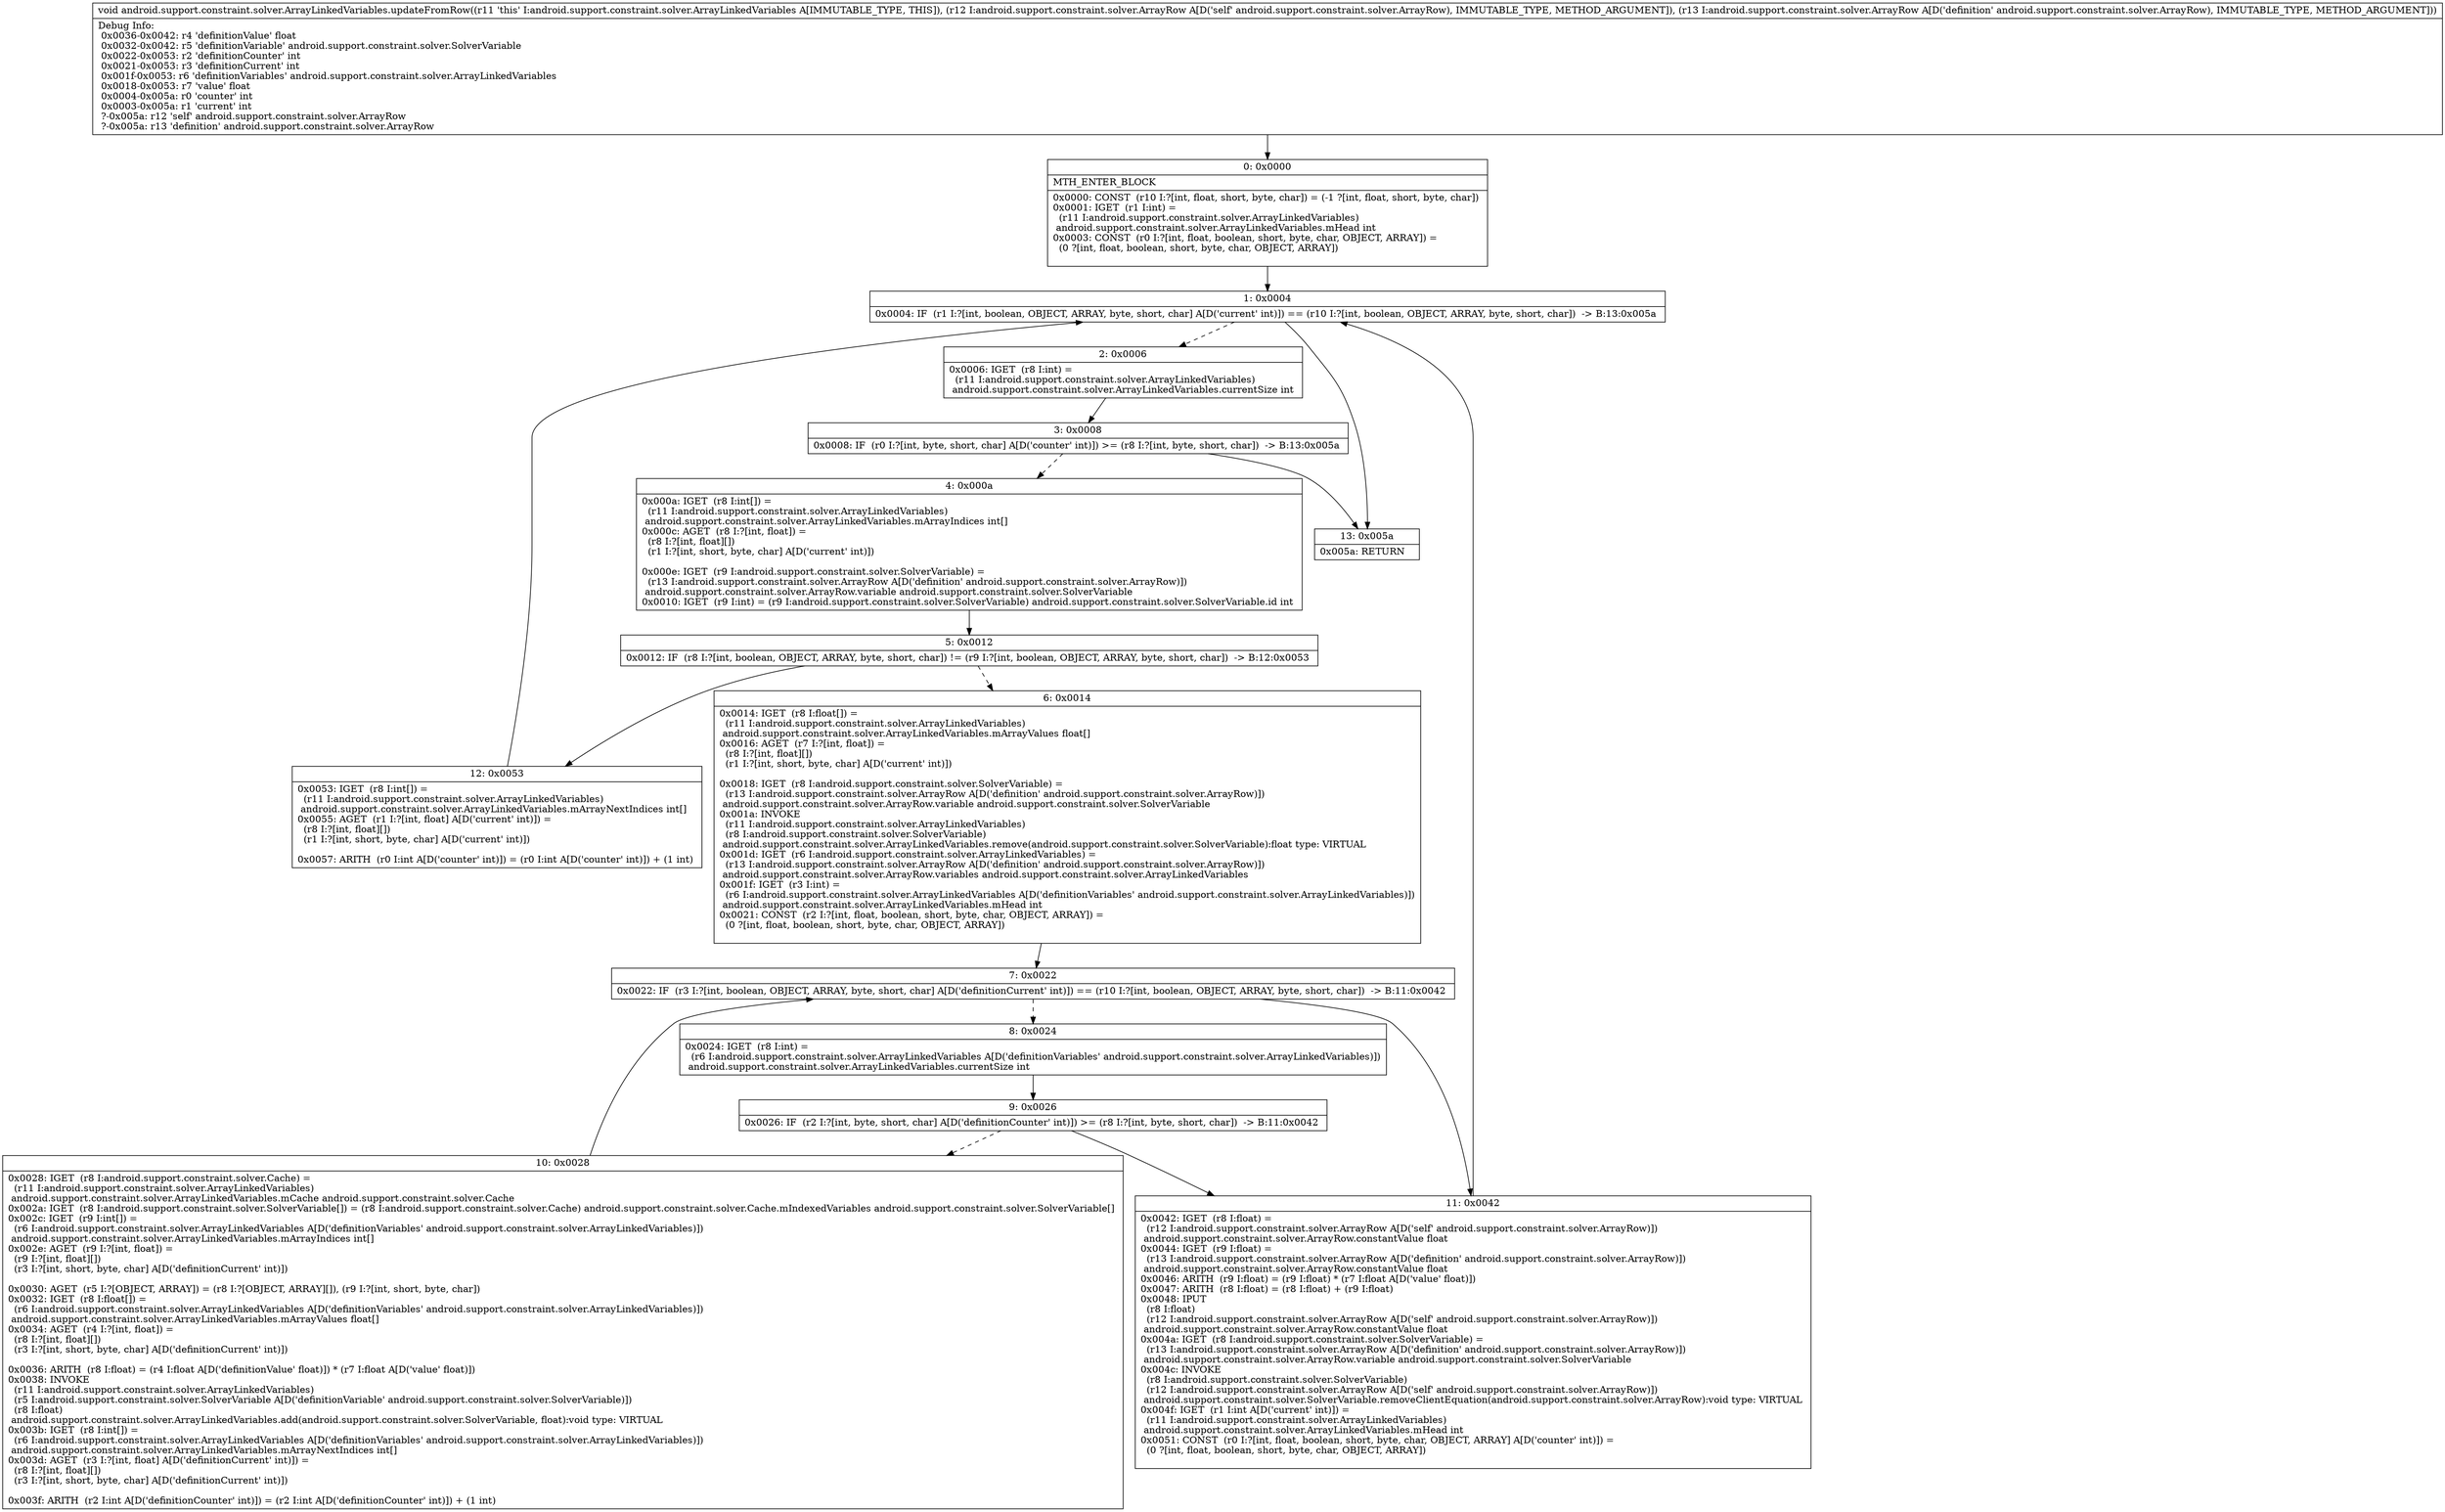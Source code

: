 digraph "CFG forandroid.support.constraint.solver.ArrayLinkedVariables.updateFromRow(Landroid\/support\/constraint\/solver\/ArrayRow;Landroid\/support\/constraint\/solver\/ArrayRow;)V" {
Node_0 [shape=record,label="{0\:\ 0x0000|MTH_ENTER_BLOCK\l|0x0000: CONST  (r10 I:?[int, float, short, byte, char]) = (\-1 ?[int, float, short, byte, char]) \l0x0001: IGET  (r1 I:int) = \l  (r11 I:android.support.constraint.solver.ArrayLinkedVariables)\l android.support.constraint.solver.ArrayLinkedVariables.mHead int \l0x0003: CONST  (r0 I:?[int, float, boolean, short, byte, char, OBJECT, ARRAY]) = \l  (0 ?[int, float, boolean, short, byte, char, OBJECT, ARRAY])\l \l}"];
Node_1 [shape=record,label="{1\:\ 0x0004|0x0004: IF  (r1 I:?[int, boolean, OBJECT, ARRAY, byte, short, char] A[D('current' int)]) == (r10 I:?[int, boolean, OBJECT, ARRAY, byte, short, char])  \-\> B:13:0x005a \l}"];
Node_2 [shape=record,label="{2\:\ 0x0006|0x0006: IGET  (r8 I:int) = \l  (r11 I:android.support.constraint.solver.ArrayLinkedVariables)\l android.support.constraint.solver.ArrayLinkedVariables.currentSize int \l}"];
Node_3 [shape=record,label="{3\:\ 0x0008|0x0008: IF  (r0 I:?[int, byte, short, char] A[D('counter' int)]) \>= (r8 I:?[int, byte, short, char])  \-\> B:13:0x005a \l}"];
Node_4 [shape=record,label="{4\:\ 0x000a|0x000a: IGET  (r8 I:int[]) = \l  (r11 I:android.support.constraint.solver.ArrayLinkedVariables)\l android.support.constraint.solver.ArrayLinkedVariables.mArrayIndices int[] \l0x000c: AGET  (r8 I:?[int, float]) = \l  (r8 I:?[int, float][])\l  (r1 I:?[int, short, byte, char] A[D('current' int)])\l \l0x000e: IGET  (r9 I:android.support.constraint.solver.SolverVariable) = \l  (r13 I:android.support.constraint.solver.ArrayRow A[D('definition' android.support.constraint.solver.ArrayRow)])\l android.support.constraint.solver.ArrayRow.variable android.support.constraint.solver.SolverVariable \l0x0010: IGET  (r9 I:int) = (r9 I:android.support.constraint.solver.SolverVariable) android.support.constraint.solver.SolverVariable.id int \l}"];
Node_5 [shape=record,label="{5\:\ 0x0012|0x0012: IF  (r8 I:?[int, boolean, OBJECT, ARRAY, byte, short, char]) != (r9 I:?[int, boolean, OBJECT, ARRAY, byte, short, char])  \-\> B:12:0x0053 \l}"];
Node_6 [shape=record,label="{6\:\ 0x0014|0x0014: IGET  (r8 I:float[]) = \l  (r11 I:android.support.constraint.solver.ArrayLinkedVariables)\l android.support.constraint.solver.ArrayLinkedVariables.mArrayValues float[] \l0x0016: AGET  (r7 I:?[int, float]) = \l  (r8 I:?[int, float][])\l  (r1 I:?[int, short, byte, char] A[D('current' int)])\l \l0x0018: IGET  (r8 I:android.support.constraint.solver.SolverVariable) = \l  (r13 I:android.support.constraint.solver.ArrayRow A[D('definition' android.support.constraint.solver.ArrayRow)])\l android.support.constraint.solver.ArrayRow.variable android.support.constraint.solver.SolverVariable \l0x001a: INVOKE  \l  (r11 I:android.support.constraint.solver.ArrayLinkedVariables)\l  (r8 I:android.support.constraint.solver.SolverVariable)\l android.support.constraint.solver.ArrayLinkedVariables.remove(android.support.constraint.solver.SolverVariable):float type: VIRTUAL \l0x001d: IGET  (r6 I:android.support.constraint.solver.ArrayLinkedVariables) = \l  (r13 I:android.support.constraint.solver.ArrayRow A[D('definition' android.support.constraint.solver.ArrayRow)])\l android.support.constraint.solver.ArrayRow.variables android.support.constraint.solver.ArrayLinkedVariables \l0x001f: IGET  (r3 I:int) = \l  (r6 I:android.support.constraint.solver.ArrayLinkedVariables A[D('definitionVariables' android.support.constraint.solver.ArrayLinkedVariables)])\l android.support.constraint.solver.ArrayLinkedVariables.mHead int \l0x0021: CONST  (r2 I:?[int, float, boolean, short, byte, char, OBJECT, ARRAY]) = \l  (0 ?[int, float, boolean, short, byte, char, OBJECT, ARRAY])\l \l}"];
Node_7 [shape=record,label="{7\:\ 0x0022|0x0022: IF  (r3 I:?[int, boolean, OBJECT, ARRAY, byte, short, char] A[D('definitionCurrent' int)]) == (r10 I:?[int, boolean, OBJECT, ARRAY, byte, short, char])  \-\> B:11:0x0042 \l}"];
Node_8 [shape=record,label="{8\:\ 0x0024|0x0024: IGET  (r8 I:int) = \l  (r6 I:android.support.constraint.solver.ArrayLinkedVariables A[D('definitionVariables' android.support.constraint.solver.ArrayLinkedVariables)])\l android.support.constraint.solver.ArrayLinkedVariables.currentSize int \l}"];
Node_9 [shape=record,label="{9\:\ 0x0026|0x0026: IF  (r2 I:?[int, byte, short, char] A[D('definitionCounter' int)]) \>= (r8 I:?[int, byte, short, char])  \-\> B:11:0x0042 \l}"];
Node_10 [shape=record,label="{10\:\ 0x0028|0x0028: IGET  (r8 I:android.support.constraint.solver.Cache) = \l  (r11 I:android.support.constraint.solver.ArrayLinkedVariables)\l android.support.constraint.solver.ArrayLinkedVariables.mCache android.support.constraint.solver.Cache \l0x002a: IGET  (r8 I:android.support.constraint.solver.SolverVariable[]) = (r8 I:android.support.constraint.solver.Cache) android.support.constraint.solver.Cache.mIndexedVariables android.support.constraint.solver.SolverVariable[] \l0x002c: IGET  (r9 I:int[]) = \l  (r6 I:android.support.constraint.solver.ArrayLinkedVariables A[D('definitionVariables' android.support.constraint.solver.ArrayLinkedVariables)])\l android.support.constraint.solver.ArrayLinkedVariables.mArrayIndices int[] \l0x002e: AGET  (r9 I:?[int, float]) = \l  (r9 I:?[int, float][])\l  (r3 I:?[int, short, byte, char] A[D('definitionCurrent' int)])\l \l0x0030: AGET  (r5 I:?[OBJECT, ARRAY]) = (r8 I:?[OBJECT, ARRAY][]), (r9 I:?[int, short, byte, char]) \l0x0032: IGET  (r8 I:float[]) = \l  (r6 I:android.support.constraint.solver.ArrayLinkedVariables A[D('definitionVariables' android.support.constraint.solver.ArrayLinkedVariables)])\l android.support.constraint.solver.ArrayLinkedVariables.mArrayValues float[] \l0x0034: AGET  (r4 I:?[int, float]) = \l  (r8 I:?[int, float][])\l  (r3 I:?[int, short, byte, char] A[D('definitionCurrent' int)])\l \l0x0036: ARITH  (r8 I:float) = (r4 I:float A[D('definitionValue' float)]) * (r7 I:float A[D('value' float)]) \l0x0038: INVOKE  \l  (r11 I:android.support.constraint.solver.ArrayLinkedVariables)\l  (r5 I:android.support.constraint.solver.SolverVariable A[D('definitionVariable' android.support.constraint.solver.SolverVariable)])\l  (r8 I:float)\l android.support.constraint.solver.ArrayLinkedVariables.add(android.support.constraint.solver.SolverVariable, float):void type: VIRTUAL \l0x003b: IGET  (r8 I:int[]) = \l  (r6 I:android.support.constraint.solver.ArrayLinkedVariables A[D('definitionVariables' android.support.constraint.solver.ArrayLinkedVariables)])\l android.support.constraint.solver.ArrayLinkedVariables.mArrayNextIndices int[] \l0x003d: AGET  (r3 I:?[int, float] A[D('definitionCurrent' int)]) = \l  (r8 I:?[int, float][])\l  (r3 I:?[int, short, byte, char] A[D('definitionCurrent' int)])\l \l0x003f: ARITH  (r2 I:int A[D('definitionCounter' int)]) = (r2 I:int A[D('definitionCounter' int)]) + (1 int) \l}"];
Node_11 [shape=record,label="{11\:\ 0x0042|0x0042: IGET  (r8 I:float) = \l  (r12 I:android.support.constraint.solver.ArrayRow A[D('self' android.support.constraint.solver.ArrayRow)])\l android.support.constraint.solver.ArrayRow.constantValue float \l0x0044: IGET  (r9 I:float) = \l  (r13 I:android.support.constraint.solver.ArrayRow A[D('definition' android.support.constraint.solver.ArrayRow)])\l android.support.constraint.solver.ArrayRow.constantValue float \l0x0046: ARITH  (r9 I:float) = (r9 I:float) * (r7 I:float A[D('value' float)]) \l0x0047: ARITH  (r8 I:float) = (r8 I:float) + (r9 I:float) \l0x0048: IPUT  \l  (r8 I:float)\l  (r12 I:android.support.constraint.solver.ArrayRow A[D('self' android.support.constraint.solver.ArrayRow)])\l android.support.constraint.solver.ArrayRow.constantValue float \l0x004a: IGET  (r8 I:android.support.constraint.solver.SolverVariable) = \l  (r13 I:android.support.constraint.solver.ArrayRow A[D('definition' android.support.constraint.solver.ArrayRow)])\l android.support.constraint.solver.ArrayRow.variable android.support.constraint.solver.SolverVariable \l0x004c: INVOKE  \l  (r8 I:android.support.constraint.solver.SolverVariable)\l  (r12 I:android.support.constraint.solver.ArrayRow A[D('self' android.support.constraint.solver.ArrayRow)])\l android.support.constraint.solver.SolverVariable.removeClientEquation(android.support.constraint.solver.ArrayRow):void type: VIRTUAL \l0x004f: IGET  (r1 I:int A[D('current' int)]) = \l  (r11 I:android.support.constraint.solver.ArrayLinkedVariables)\l android.support.constraint.solver.ArrayLinkedVariables.mHead int \l0x0051: CONST  (r0 I:?[int, float, boolean, short, byte, char, OBJECT, ARRAY] A[D('counter' int)]) = \l  (0 ?[int, float, boolean, short, byte, char, OBJECT, ARRAY])\l \l}"];
Node_12 [shape=record,label="{12\:\ 0x0053|0x0053: IGET  (r8 I:int[]) = \l  (r11 I:android.support.constraint.solver.ArrayLinkedVariables)\l android.support.constraint.solver.ArrayLinkedVariables.mArrayNextIndices int[] \l0x0055: AGET  (r1 I:?[int, float] A[D('current' int)]) = \l  (r8 I:?[int, float][])\l  (r1 I:?[int, short, byte, char] A[D('current' int)])\l \l0x0057: ARITH  (r0 I:int A[D('counter' int)]) = (r0 I:int A[D('counter' int)]) + (1 int) \l}"];
Node_13 [shape=record,label="{13\:\ 0x005a|0x005a: RETURN   \l}"];
MethodNode[shape=record,label="{void android.support.constraint.solver.ArrayLinkedVariables.updateFromRow((r11 'this' I:android.support.constraint.solver.ArrayLinkedVariables A[IMMUTABLE_TYPE, THIS]), (r12 I:android.support.constraint.solver.ArrayRow A[D('self' android.support.constraint.solver.ArrayRow), IMMUTABLE_TYPE, METHOD_ARGUMENT]), (r13 I:android.support.constraint.solver.ArrayRow A[D('definition' android.support.constraint.solver.ArrayRow), IMMUTABLE_TYPE, METHOD_ARGUMENT]))  | Debug Info:\l  0x0036\-0x0042: r4 'definitionValue' float\l  0x0032\-0x0042: r5 'definitionVariable' android.support.constraint.solver.SolverVariable\l  0x0022\-0x0053: r2 'definitionCounter' int\l  0x0021\-0x0053: r3 'definitionCurrent' int\l  0x001f\-0x0053: r6 'definitionVariables' android.support.constraint.solver.ArrayLinkedVariables\l  0x0018\-0x0053: r7 'value' float\l  0x0004\-0x005a: r0 'counter' int\l  0x0003\-0x005a: r1 'current' int\l  ?\-0x005a: r12 'self' android.support.constraint.solver.ArrayRow\l  ?\-0x005a: r13 'definition' android.support.constraint.solver.ArrayRow\l}"];
MethodNode -> Node_0;
Node_0 -> Node_1;
Node_1 -> Node_2[style=dashed];
Node_1 -> Node_13;
Node_2 -> Node_3;
Node_3 -> Node_4[style=dashed];
Node_3 -> Node_13;
Node_4 -> Node_5;
Node_5 -> Node_6[style=dashed];
Node_5 -> Node_12;
Node_6 -> Node_7;
Node_7 -> Node_8[style=dashed];
Node_7 -> Node_11;
Node_8 -> Node_9;
Node_9 -> Node_10[style=dashed];
Node_9 -> Node_11;
Node_10 -> Node_7;
Node_11 -> Node_1;
Node_12 -> Node_1;
}

